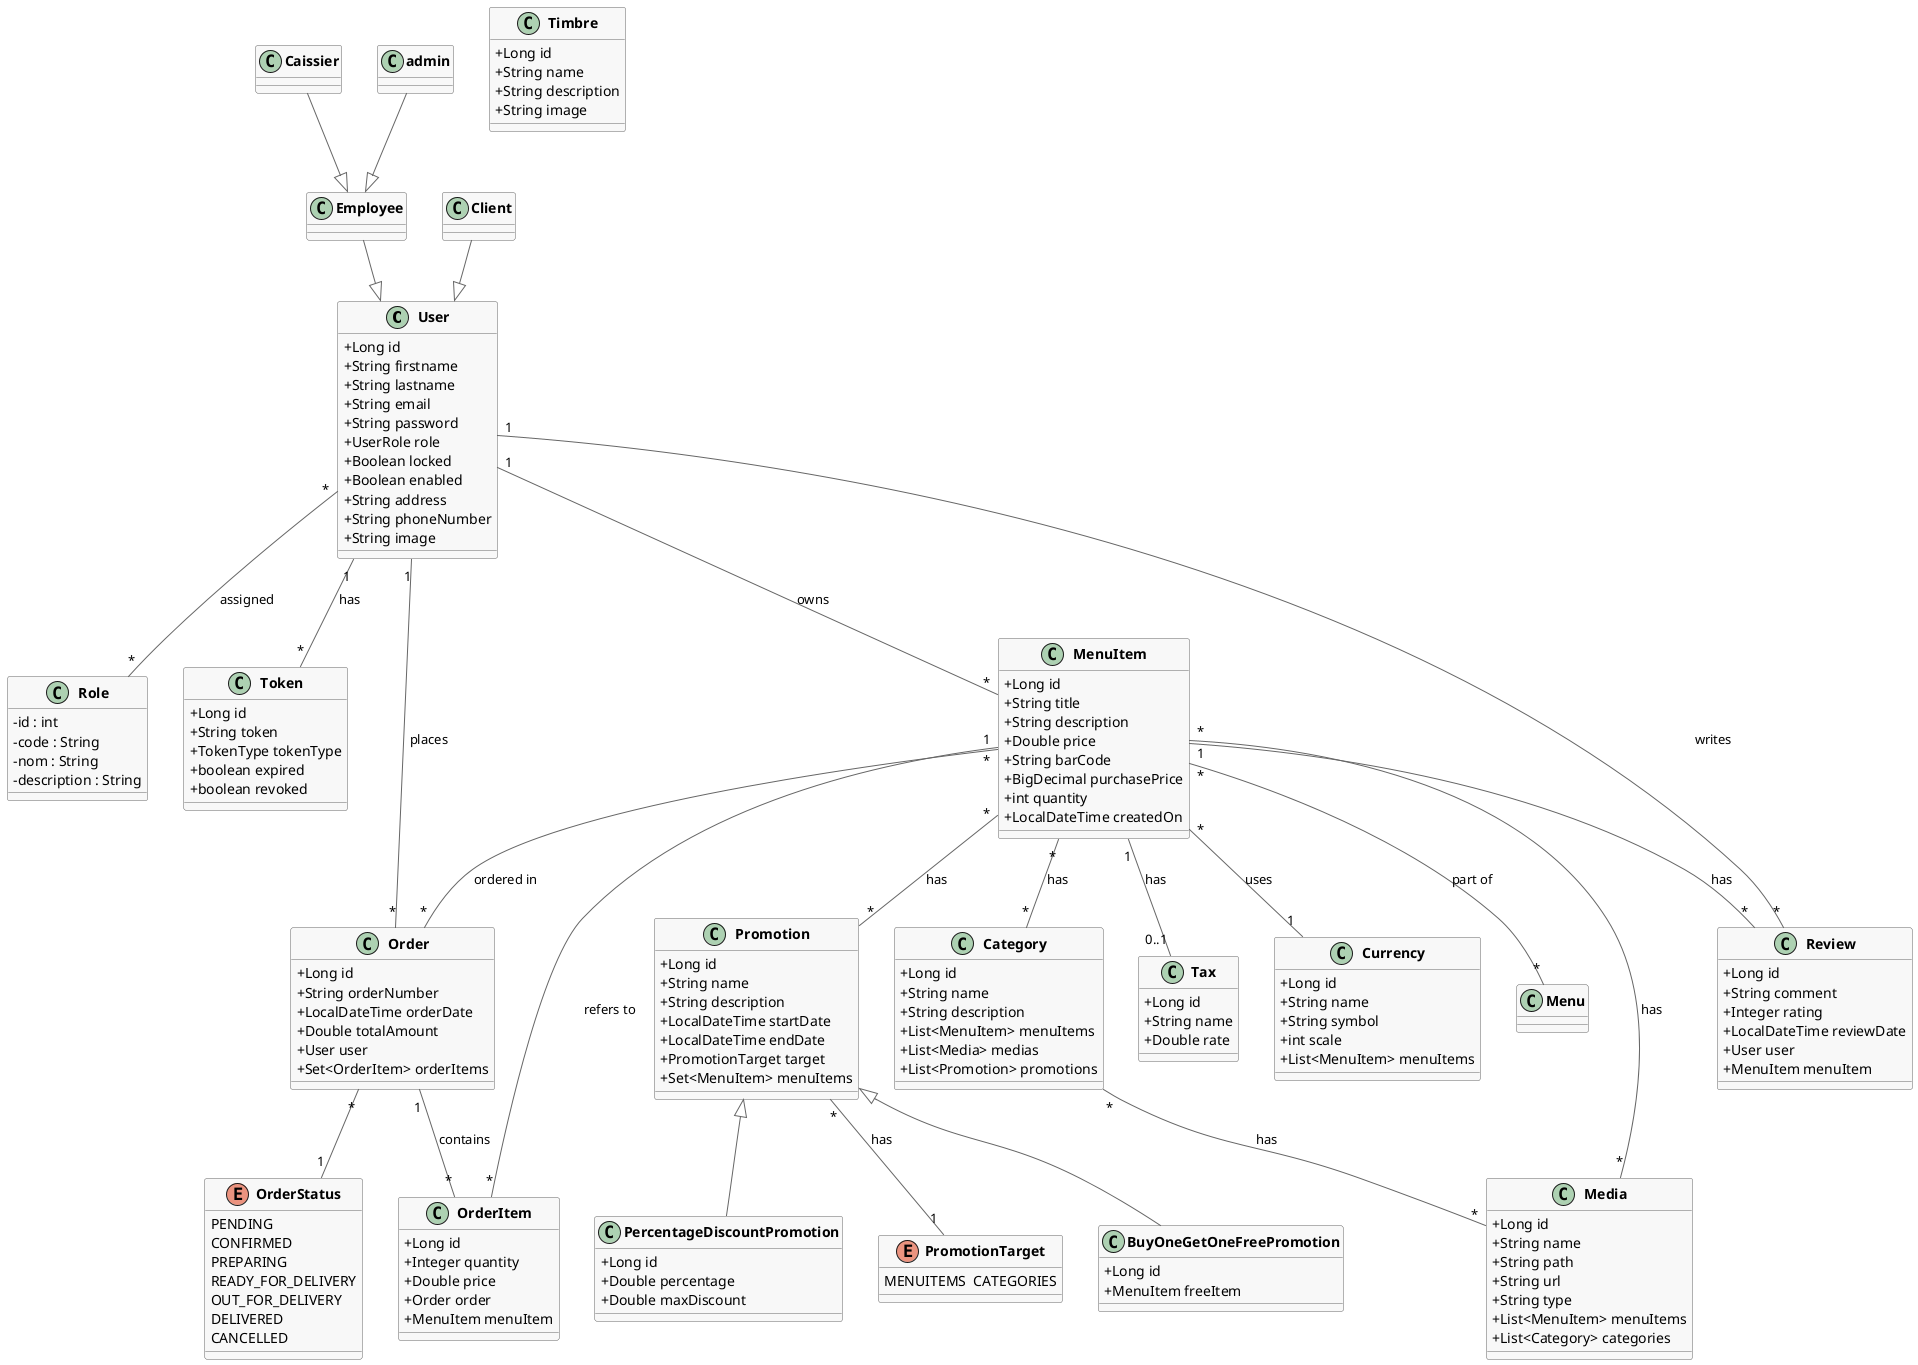 @startuml
' Enable PlantUML style
skinparam classAttributeIconSize 0
skinparam classFontStyle bold
skinparam classFontColor #000000
skinparam classBackgroundColor #F8F8F8
skinparam classBorderColor #666666
skinparam arrowColor #666666
skinparam shadowing false

class User {
  +Long id
  +String firstname
  +String lastname
  +String email
  +String password
  +UserRole role
  +Boolean locked
  +Boolean enabled
  +String address
  +String phoneNumber
  +String image
}

class Employee {

}

class Caissier {

}

class admin {
}

class Client {

}

class Role {
  - id : int
  -code : String
  - nom : String
  - description : String
}

class Token {
  +Long id
  +String token
  +TokenType tokenType
  +boolean expired
  +boolean revoked
}

class MenuItem {
  +Long id
  +String title
  +String description
  +Double price
  +String barCode
  +BigDecimal purchasePrice
  +int quantity
  +LocalDateTime createdOn
}

class Category {
  +Long id
  +String name
  +String description
  +List<MenuItem> menuItems
  +List<Media> medias
  +List<Promotion> promotions
}

class Order {
  +Long id
  +String orderNumber
  +LocalDateTime orderDate
  +Double totalAmount
  +User user
  +Set<OrderItem> orderItems
}

class OrderItem {
  +Long id
  +Integer quantity
  +Double price
  +Order order
  +MenuItem menuItem
}

class Review {
  +Long id
  +String comment
  +Integer rating
  +LocalDateTime reviewDate
  +User user
  +MenuItem menuItem
}

class Promotion {
  +Long id
  +String name
  +String description
  +LocalDateTime startDate
  +LocalDateTime endDate
  +PromotionTarget target
  +Set<MenuItem> menuItems
}

class BuyOneGetOneFreePromotion {
  +Long id
  +MenuItem freeItem
}

class PercentageDiscountPromotion {
  +Long id
  +Double percentage
  +Double maxDiscount
}

class Tax {
  +Long id
  +String name
  +Double rate
}

class Media {
  +Long id
  +String name
  +String path
  +String url
  +String type
  +List<MenuItem> menuItems
  +List<Category> categories
}

class Currency {
  +Long id
  +String name
  +String symbol
  +int scale
  +List<MenuItem> menuItems
}

class Timbre {
  +Long id
  +String name
  +String description
  +String image
}

enum OrderStatus {
  PENDING
  CONFIRMED
  PREPARING
  READY_FOR_DELIVERY
  OUT_FOR_DELIVERY
  DELIVERED
  CANCELLED
}

enum PromotionTarget {
MENUITEMS  CATEGORIES
}

' Héritages
Employee --|> User
Caissier --|> Employee
admin --|> Employee
Client --|> User

' Relationships
User "1" -- "*" Token : has
User "1" -- "*" Order : places
User "1" -- "*" Review : writes
User "*" -- "*" Role : assigned

MenuItem "1" -- "*" Review : has
MenuItem "*" -- "*" Order : "ordered in"
MenuItem "*" -- "*" Category : has
MenuItem "*" -- "*" Media : has
Category "*" -- "*" Media : has
MenuItem "*" -- "1" Currency : uses
MenuItem "1" -- "0..1" Tax : has
User "1" -- "*" MenuItem : owns
MenuItem "*" -- "*" Menu : part of
MenuItem "*" -- "*" Promotion : "has"
Promotion "*" -- "1" PromotionTarget : "has"

Order "1" -- "*" OrderItem : contains
OrderItem "*" -- "1" MenuItem : refers to
Order "*" -- "1" OrderStatus

Promotion <|-- BuyOneGetOneFreePromotion
Promotion <|-- PercentageDiscountPromotion

@enduml
c